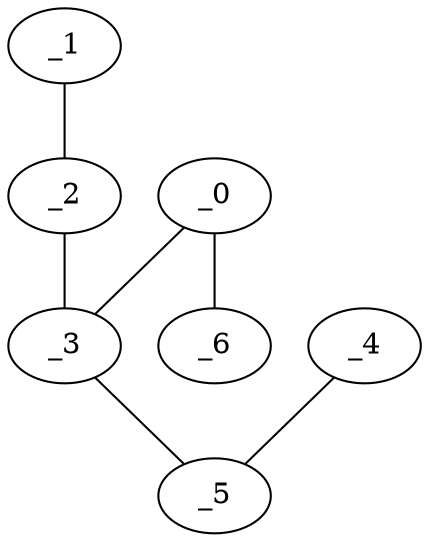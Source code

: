graph EP1_0087 {
	_0	 [x="2.24",
		y="2.75"];
	_3	 [x="0.742367",
		y="2.40211"];
	_0 -- _3;
	_6	 [x="0.835206",
		y="1.64562"];
	_0 -- _6;
	_1	 [x="2.16033",
		y="1.12335"];
	_2	 [x="0.49479",
		y="1.35459"];
	_1 -- _2;
	_2 -- _3;
	_5	 [x="1.37449",
		y="2.25551"];
	_3 -- _5;
	_4	 [x="0.60999",
		y="1.71331"];
	_4 -- _5;
}
